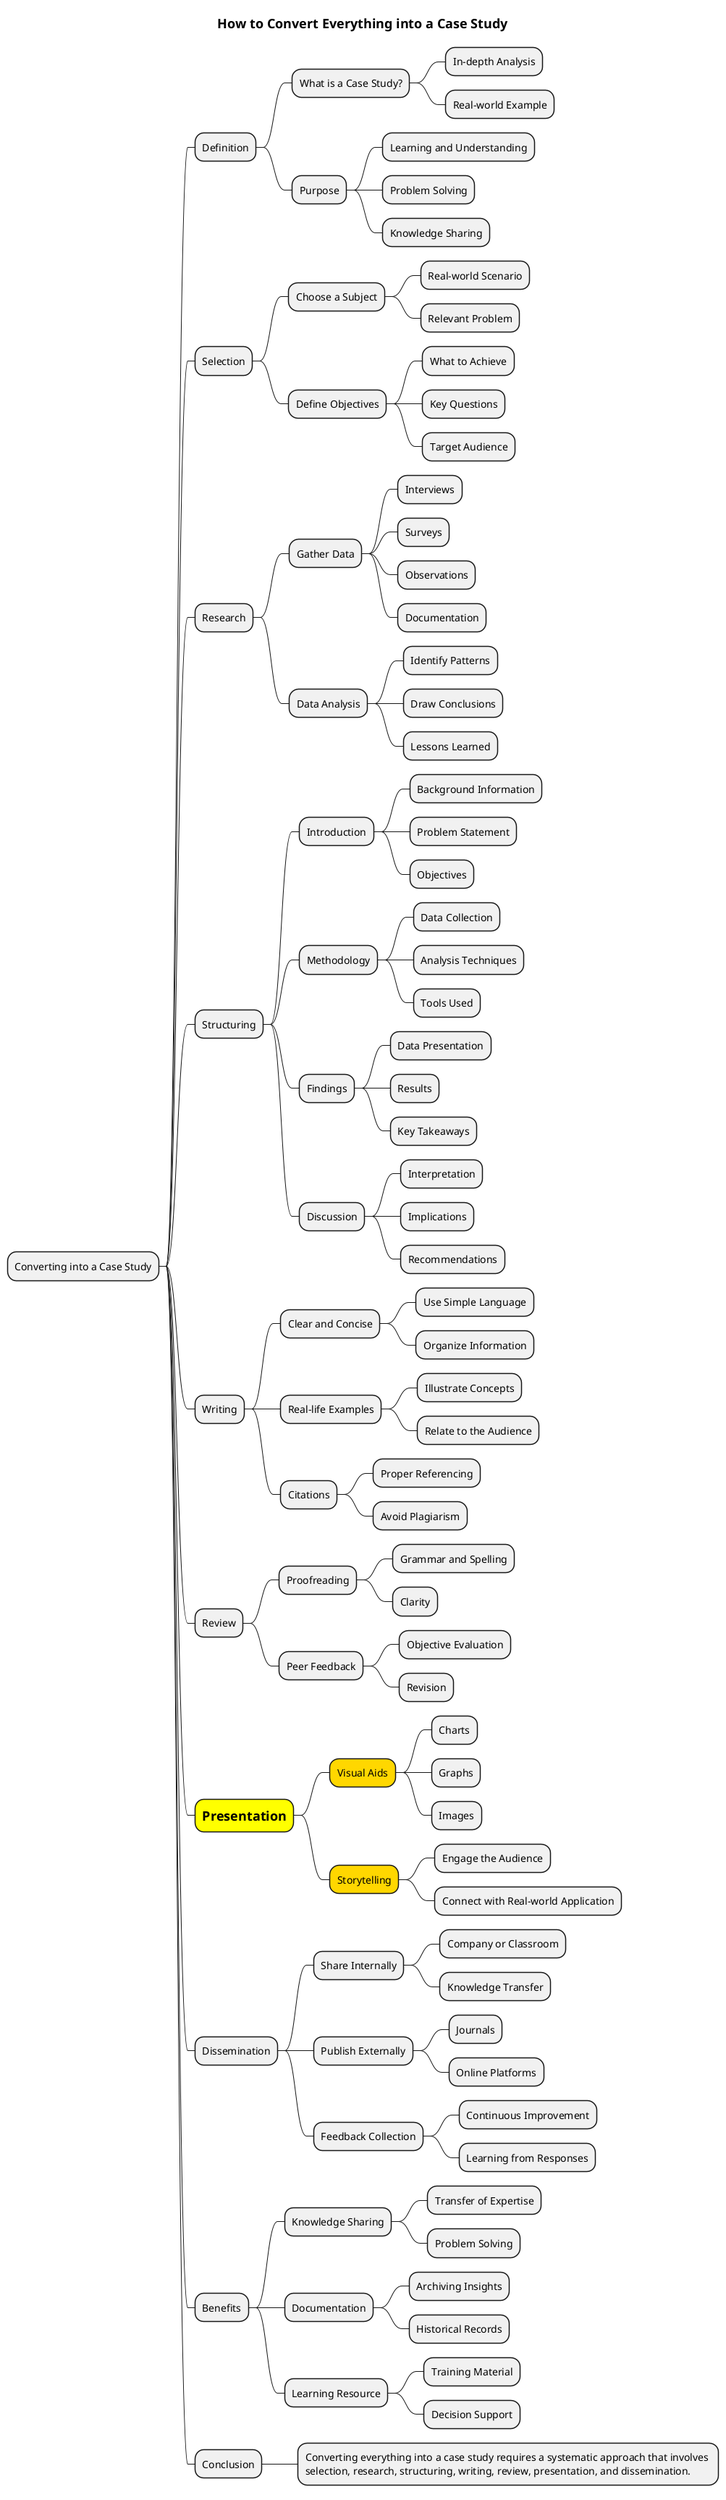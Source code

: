 @startmindmap
title =How to Convert Everything into a Case Study

* Converting into a Case Study
** Definition
*** What is a Case Study?
**** In-depth Analysis
**** Real-world Example
*** Purpose
**** Learning and Understanding
**** Problem Solving
**** Knowledge Sharing

** Selection
*** Choose a Subject
**** Real-world Scenario
**** Relevant Problem
*** Define Objectives
**** What to Achieve
**** Key Questions
**** Target Audience

** Research
*** Gather Data
**** Interviews
**** Surveys
**** Observations
**** Documentation
*** Data Analysis
**** Identify Patterns
**** Draw Conclusions
**** Lessons Learned

** Structuring
*** Introduction
**** Background Information
**** Problem Statement
**** Objectives
*** Methodology
**** Data Collection
**** Analysis Techniques
**** Tools Used
*** Findings
**** Data Presentation
**** Results
**** Key Takeaways
*** Discussion
**** Interpretation
**** Implications
**** Recommendations

** Writing
*** Clear and Concise
**** Use Simple Language
**** Organize Information
*** Real-life Examples
**** Illustrate Concepts
**** Relate to the Audience
*** Citations
**** Proper Referencing
**** Avoid Plagiarism

** Review
*** Proofreading
**** Grammar and Spelling
**** Clarity
*** Peer Feedback
**** Objective Evaluation
**** Revision

**[#yellow] =Presentation
***[#gold] Visual Aids
**** Charts
**** Graphs
**** Images
***[#gold] Storytelling
**** Engage the Audience
**** Connect with Real-world Application

** Dissemination
*** Share Internally
**** Company or Classroom
**** Knowledge Transfer
*** Publish Externally
**** Journals
**** Online Platforms
*** Feedback Collection
**** Continuous Improvement
**** Learning from Responses

** Benefits
*** Knowledge Sharing
**** Transfer of Expertise
**** Problem Solving
*** Documentation
**** Archiving Insights
**** Historical Records
*** Learning Resource
**** Training Material
**** Decision Support

** Conclusion
*** Converting everything into a case study requires a systematic approach that involves \nselection, research, structuring, writing, review, presentation, and dissemination.
@endmindmap
